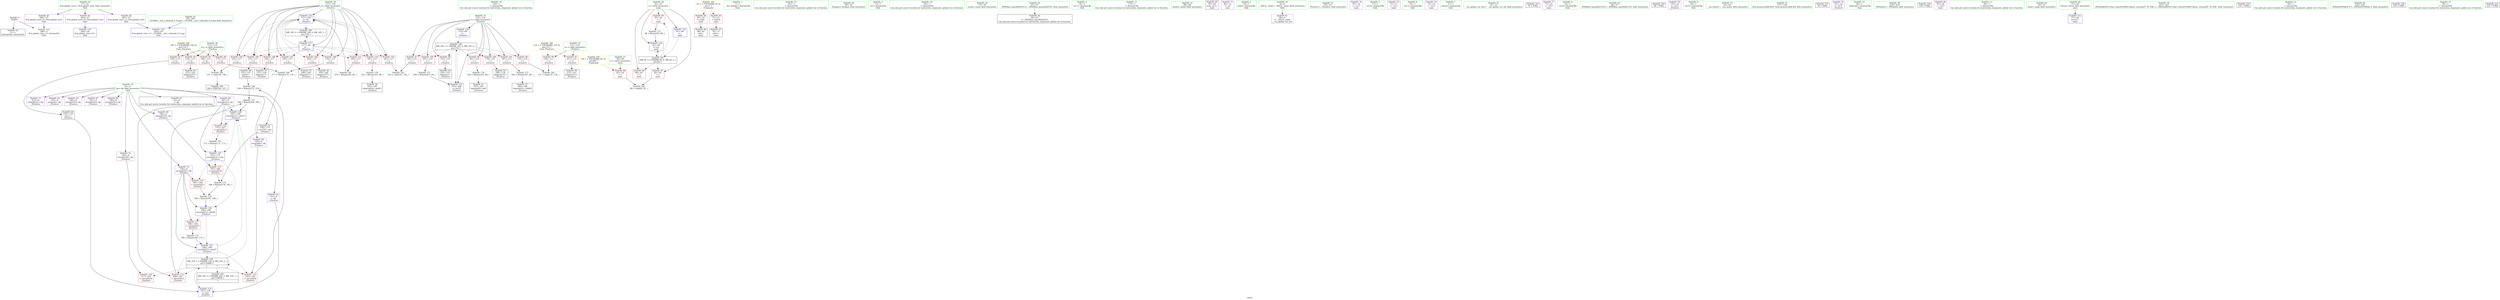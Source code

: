 digraph "SVFG" {
	label="SVFG";

	Node0x55b4343b4c60 [shape=record,color=grey,label="{NodeID: 0\nNullPtr}"];
	Node0x55b4343b4c60 -> Node0x55b4343b6da0[style=solid];
	Node0x55b4343b4c60 -> Node0x55b4343bcf90[style=solid];
	Node0x55b4343c0a40 [shape=record,color=grey,label="{NodeID: 180\n160 = Binary(152, 159, )\n}"];
	Node0x55b4343c0a40 -> Node0x55b4343bfcc0[style=solid];
	Node0x55b4343b73e0 [shape=record,color=red,label="{NodeID: 97\n142\<--115\n\<--i\n_Z5solvev\n}"];
	Node0x55b4343b73e0 -> Node0x55b4343c0ec0[style=solid];
	Node0x55b4343b53d0 [shape=record,color=green,label="{NodeID: 14\n124\<--1\n\<--dummyObj\nCan only get source location for instruction, argument, global var or function.}"];
	Node0x55b4343b7f40 [shape=record,color=red,label="{NodeID: 111\n202\<--117\n\<--j\n_Z5solvev\n}"];
	Node0x55b4343b7f40 -> Node0x55b4343c0bc0[style=solid];
	Node0x55b4343b6090 [shape=record,color=green,label="{NodeID: 28\n61\<--62\ni\<--i_field_insensitive\nmain\n}"];
	Node0x55b4343b6090 -> Node0x55b4343ba370[style=solid];
	Node0x55b4343b6090 -> Node0x55b4343ba440[style=solid];
	Node0x55b4343b6090 -> Node0x55b4343ba510[style=solid];
	Node0x55b4343b6090 -> Node0x55b4343bd160[style=solid];
	Node0x55b4343b6090 -> Node0x55b4343bd230[style=solid];
	Node0x55b4343bd300 [shape=record,color=blue,label="{NodeID: 125\n131\<--130\n\<--conv\n_Z5solvev\n}"];
	Node0x55b4343bd300 -> Node0x55b4343c7cb0[style=dashed];
	Node0x55b4343b6da0 [shape=record,color=black,label="{NodeID: 42\n2\<--3\ndummyVal\<--dummyVal\n}"];
	Node0x55b4343b89b0 [shape=record,color=black,label="{NodeID: 56\n183\<--182\nidxprom17\<--\n_Z5solvev\n}"];
	Node0x55b4343b9510 [shape=record,color=purple,label="{NodeID: 70\n194\<--8\narrayidx25\<--dp\n_Z5solvev\n}"];
	Node0x55b4343b9510 -> Node0x55b4343bcb20[style=solid];
	Node0x55b4343b9510 -> Node0x55b4343bcbf0[style=solid];
	Node0x55b4343b9510 -> Node0x55b4343bd710[style=solid];
	Node0x55b4343b9510 -> Node0x55b4343bd7e0[style=solid];
	Node0x55b4343ba100 [shape=record,color=red,label="{NodeID: 84\n65\<--16\n\<--stdin\nmain\n}"];
	Node0x55b4343ba100 -> Node0x55b4343b7170[style=solid];
	Node0x55b4343b14e0 [shape=record,color=green,label="{NodeID: 1\n7\<--1\n__dso_handle\<--dummyObj\nGlob }"];
	Node0x55b4343c0bc0 [shape=record,color=grey,label="{NodeID: 181\n203 = Binary(202, 80, )\n}"];
	Node0x55b4343c0bc0 -> Node0x55b4343bd8b0[style=solid];
	Node0x55b4343b74b0 [shape=record,color=red,label="{NodeID: 98\n153\<--115\n\<--i\n_Z5solvev\n}"];
	Node0x55b4343b74b0 -> Node0x55b4343b84d0[style=solid];
	Node0x55b4343b5460 [shape=record,color=green,label="{NodeID: 15\n125\<--1\n\<--dummyObj\nCan only get source location for instruction, argument, global var or function.}"];
	Node0x55b4343bb5c0 [shape=record,color=yellow,style=double,label="{NodeID: 195\n6V_1 = ENCHI(MR_6V_0)\npts\{60 \}\nFun[main]}"];
	Node0x55b4343bb5c0 -> Node0x55b4343ba2a0[style=dashed];
	Node0x55b4343b8010 [shape=record,color=red,label="{NodeID: 112\n159\<--158\n\<--arrayidx8\n_Z5solvev\n}"];
	Node0x55b4343b8010 -> Node0x55b4343c0a40[style=solid];
	Node0x55b4343b6160 [shape=record,color=green,label="{NodeID: 29\n69\<--70\nfreopen\<--freopen_field_insensitive\n}"];
	Node0x55b4343bd3d0 [shape=record,color=blue,label="{NodeID: 126\n115\<--80\ni\<--\n_Z5solvev\n}"];
	Node0x55b4343bd3d0 -> Node0x55b4343c72b0[style=dashed];
	Node0x55b4343b6ea0 [shape=record,color=black,label="{NodeID: 43\n10\<--8\n\<--dp\nCan only get source location for instruction, argument, global var or function.}"];
	Node0x55b4343b8a80 [shape=record,color=black,label="{NodeID: 57\n189\<--188\nidxprom21\<--add20\n_Z5solvev\n}"];
	Node0x55b4343b95e0 [shape=record,color=purple,label="{NodeID: 71\n213\<--8\narrayidx32\<--dp\n_Z5solvev\n}"];
	Node0x55b4343bf420 [shape=record,color=black,label="{NodeID: 168\n149 = PHI(126, 147, )\n}"];
	Node0x55b4343ba1d0 [shape=record,color=red,label="{NodeID: 85\n71\<--21\n\<--stdout\nmain\n}"];
	Node0x55b4343ba1d0 -> Node0x55b4343b7240[style=solid];
	Node0x55b4343b1420 [shape=record,color=green,label="{NodeID: 2\n12\<--1\n.str\<--dummyObj\nGlob }"];
	Node0x55b4343c0d40 [shape=record,color=grey,label="{NodeID: 182\n137 = cmp(135, 136, )\n}"];
	Node0x55b4343b7580 [shape=record,color=red,label="{NodeID: 99\n161\<--115\n\<--i\n_Z5solvev\n}"];
	Node0x55b4343b7580 -> Node0x55b4343c08c0[style=solid];
	Node0x55b4343b54f0 [shape=record,color=green,label="{NodeID: 16\n126\<--1\n\<--dummyObj\nCan only get source location for instruction, argument, global var or function.}"];
	Node0x55b4343b80e0 [shape=record,color=red,label="{NodeID: 113\n168\<--167\n\<--arrayidx12\n_Z5solvev\n}"];
	Node0x55b4343b80e0 -> Node0x55b4343bfcc0[style=solid];
	Node0x55b4343b6260 [shape=record,color=green,label="{NodeID: 30\n77\<--78\nscanf\<--scanf_field_insensitive\n}"];
	Node0x55b4343bd4a0 [shape=record,color=blue,label="{NodeID: 127\n117\<--80\nj\<--\n_Z5solvev\n}"];
	Node0x55b4343bd4a0 -> Node0x55b4343b78c0[style=dashed];
	Node0x55b4343bd4a0 -> Node0x55b4343b7990[style=dashed];
	Node0x55b4343bd4a0 -> Node0x55b4343b7a60[style=dashed];
	Node0x55b4343bd4a0 -> Node0x55b4343b7b30[style=dashed];
	Node0x55b4343bd4a0 -> Node0x55b4343b7c00[style=dashed];
	Node0x55b4343bd4a0 -> Node0x55b4343b7cd0[style=dashed];
	Node0x55b4343bd4a0 -> Node0x55b4343b7da0[style=dashed];
	Node0x55b4343bd4a0 -> Node0x55b4343b7e70[style=dashed];
	Node0x55b4343bd4a0 -> Node0x55b4343b7f40[style=dashed];
	Node0x55b4343bd4a0 -> Node0x55b4343bd8b0[style=dashed];
	Node0x55b4343bd4a0 -> Node0x55b4343c77b0[style=dashed];
	Node0x55b4343b6fa0 [shape=record,color=black,label="{NodeID: 44\n40\<--41\n\<--_ZNSt8ios_base4InitD1Ev\nCan only get source location for instruction, argument, global var or function.}"];
	Node0x55b4343b8b50 [shape=record,color=black,label="{NodeID: 58\n193\<--192\nidxprom24\<--add23\n_Z5solvev\n}"];
	Node0x55b4343b96b0 [shape=record,color=purple,label="{NodeID: 72\n216\<--8\narrayidx34\<--dp\n_Z5solvev\n}"];
	Node0x55b4343b96b0 -> Node0x55b4343bccc0[style=solid];
	Node0x55b4343bf9c0 [shape=record,color=grey,label="{NodeID: 169\n177 = Binary(175, 176, )\n}"];
	Node0x55b4343bf9c0 -> Node0x55b4343b8810[style=solid];
	Node0x55b4343ba2a0 [shape=record,color=red,label="{NodeID: 86\n83\<--59\n\<--t\nmain\n}"];
	Node0x55b4343ba2a0 -> Node0x55b4343c11c0[style=solid];
	Node0x55b4343b1300 [shape=record,color=green,label="{NodeID: 3\n14\<--1\n.str.1\<--dummyObj\nGlob }"];
	Node0x55b4343c0ec0 [shape=record,color=grey,label="{NodeID: 183\n143 = cmp(141, 142, )\n}"];
	Node0x55b4343b7650 [shape=record,color=red,label="{NodeID: 100\n179\<--115\n\<--i\n_Z5solvev\n}"];
	Node0x55b4343b7650 -> Node0x55b4343b88e0[style=solid];
	Node0x55b4343b55f0 [shape=record,color=green,label="{NodeID: 17\n173\<--1\n\<--dummyObj\nCan only get source location for instruction, argument, global var or function.}"];
	Node0x55b4343b81b0 [shape=record,color=red,label="{NodeID: 114\n171\<--167\n\<--arrayidx12\n_Z5solvev\n}"];
	Node0x55b4343b81b0 -> Node0x55b4343bfb40[style=solid];
	Node0x55b4343b6360 [shape=record,color=green,label="{NodeID: 31\n89\<--90\nprintf\<--printf_field_insensitive\n}"];
	Node0x55b4343bd570 [shape=record,color=blue,label="{NodeID: 128\n167\<--169\narrayidx12\<--add13\n_Z5solvev\n}"];
	Node0x55b4343bd570 -> Node0x55b4343b81b0[style=dashed];
	Node0x55b4343bd570 -> Node0x55b4343bd640[style=dashed];
	Node0x55b4343b70a0 [shape=record,color=black,label="{NodeID: 45\n56\<--64\nmain_ret\<--\nmain\n}"];
	Node0x55b4343b8c20 [shape=record,color=black,label="{NodeID: 59\n212\<--211\nidxprom31\<--\n_Z5solvev\n}"];
	Node0x55b4343b9780 [shape=record,color=purple,label="{NodeID: 73\n66\<--12\n\<--.str\nmain\n}"];
	Node0x55b4343bfb40 [shape=record,color=grey,label="{NodeID: 170\n172 = Binary(171, 173, )\n}"];
	Node0x55b4343bfb40 -> Node0x55b4343bd640[style=solid];
	Node0x55b4343ba370 [shape=record,color=red,label="{NodeID: 87\n82\<--61\n\<--i\nmain\n}"];
	Node0x55b4343ba370 -> Node0x55b4343c11c0[style=solid];
	Node0x55b4343a1570 [shape=record,color=green,label="{NodeID: 4\n16\<--1\nstdin\<--dummyObj\nGlob }"];
	Node0x55b4343c1040 [shape=record,color=grey,label="{NodeID: 184\n147 = cmp(145, 146, )\n}"];
	Node0x55b4343c1040 -> Node0x55b4343bf420[style=solid];
	Node0x55b4343b7720 [shape=record,color=red,label="{NodeID: 101\n187\<--115\n\<--i\n_Z5solvev\n}"];
	Node0x55b4343b7720 -> Node0x55b4343c05c0[style=solid];
	Node0x55b4343b56f0 [shape=record,color=green,label="{NodeID: 18\n4\<--6\n_ZStL8__ioinit\<--_ZStL8__ioinit_field_insensitive\nGlob }"];
	Node0x55b4343b56f0 -> Node0x55b4343b8dc0[style=solid];
	Node0x55b4343bb860 [shape=record,color=yellow,style=double,label="{NodeID: 198\n12V_1 = ENCHI(MR_12V_0)\npts\{112 \}\nFun[_Z5solvev]}"];
	Node0x55b4343bb860 -> Node0x55b4343ba5e0[style=dashed];
	Node0x55b4343bb860 -> Node0x55b4343ba6b0[style=dashed];
	Node0x55b4343b8280 [shape=record,color=red,label="{NodeID: 115\n185\<--184\n\<--arrayidx18\n_Z5solvev\n}"];
	Node0x55b4343b8280 -> Node0x55b4343c0140[style=solid];
	Node0x55b4343b6460 [shape=record,color=green,label="{NodeID: 32\n92\<--93\n_Z5solvev\<--_Z5solvev_field_insensitive\n}"];
	Node0x55b4343bd640 [shape=record,color=blue,label="{NodeID: 129\n167\<--172\narrayidx12\<--rem\n_Z5solvev\n}"];
	Node0x55b4343bd640 -> Node0x55b4343b8280[style=dashed];
	Node0x55b4343bd640 -> Node0x55b4343bcb20[style=dashed];
	Node0x55b4343bd640 -> Node0x55b4343bd710[style=dashed];
	Node0x55b4343b7170 [shape=record,color=black,label="{NodeID: 46\n68\<--65\ncall\<--\nmain\n}"];
	Node0x55b4343b8cf0 [shape=record,color=black,label="{NodeID: 60\n215\<--214\nidxprom33\<--\n_Z5solvev\n}"];
	Node0x55b4343b9850 [shape=record,color=purple,label="{NodeID: 74\n67\<--14\n\<--.str.1\nmain\n}"];
	Node0x55b4343bfcc0 [shape=record,color=grey,label="{NodeID: 171\n169 = Binary(168, 160, )\n}"];
	Node0x55b4343bfcc0 -> Node0x55b4343bd570[style=solid];
	Node0x55b4343ba440 [shape=record,color=red,label="{NodeID: 88\n86\<--61\n\<--i\nmain\n}"];
	Node0x55b4343b4680 [shape=record,color=green,label="{NodeID: 5\n17\<--1\n.str.2\<--dummyObj\nGlob }"];
	Node0x55b4343c11c0 [shape=record,color=grey,label="{NodeID: 185\n84 = cmp(82, 83, )\n}"];
	Node0x55b4343b77f0 [shape=record,color=red,label="{NodeID: 102\n207\<--115\n\<--i\n_Z5solvev\n}"];
	Node0x55b4343b77f0 -> Node0x55b4343bffc0[style=solid];
	Node0x55b4343b57f0 [shape=record,color=green,label="{NodeID: 19\n8\<--11\ndp\<--dp_field_insensitive\nGlob }"];
	Node0x55b4343b57f0 -> Node0x55b4343b6ea0[style=solid];
	Node0x55b4343b57f0 -> Node0x55b4343b8e90[style=solid];
	Node0x55b4343b57f0 -> Node0x55b4343b8f60[style=solid];
	Node0x55b4343b57f0 -> Node0x55b4343b9030[style=solid];
	Node0x55b4343b57f0 -> Node0x55b4343b9100[style=solid];
	Node0x55b4343b57f0 -> Node0x55b4343b91d0[style=solid];
	Node0x55b4343b57f0 -> Node0x55b4343b92a0[style=solid];
	Node0x55b4343b57f0 -> Node0x55b4343b9370[style=solid];
	Node0x55b4343b57f0 -> Node0x55b4343b9440[style=solid];
	Node0x55b4343b57f0 -> Node0x55b4343b9510[style=solid];
	Node0x55b4343b57f0 -> Node0x55b4343b95e0[style=solid];
	Node0x55b4343b57f0 -> Node0x55b4343b96b0[style=solid];
	Node0x55b4343bb970 [shape=record,color=yellow,style=double,label="{NodeID: 199\n14V_1 = ENCHI(MR_14V_0)\npts\{114 \}\nFun[_Z5solvev]}"];
	Node0x55b4343bb970 -> Node0x55b4343ba780[style=dashed];
	Node0x55b4343bb970 -> Node0x55b4343ba850[style=dashed];
	Node0x55b4343bb970 -> Node0x55b4343ba920[style=dashed];
	Node0x55b4343bb970 -> Node0x55b4343ba9f0[style=dashed];
	Node0x55b4343bcb20 [shape=record,color=red,label="{NodeID: 116\n195\<--194\n\<--arrayidx25\n_Z5solvev\n}"];
	Node0x55b4343bcb20 -> Node0x55b4343c0440[style=solid];
	Node0x55b4343b6560 [shape=record,color=green,label="{NodeID: 33\n111\<--112\nn\<--n_field_insensitive\n_Z5solvev\n}"];
	Node0x55b4343b6560 -> Node0x55b4343ba5e0[style=solid];
	Node0x55b4343b6560 -> Node0x55b4343ba6b0[style=solid];
	Node0x55b4343bd710 [shape=record,color=blue,label="{NodeID: 130\n194\<--196\narrayidx25\<--add26\n_Z5solvev\n}"];
	Node0x55b4343bd710 -> Node0x55b4343bcbf0[style=dashed];
	Node0x55b4343bd710 -> Node0x55b4343bd7e0[style=dashed];
	Node0x55b4343b7240 [shape=record,color=black,label="{NodeID: 47\n74\<--71\ncall1\<--\nmain\n}"];
	Node0x55b4343b8dc0 [shape=record,color=purple,label="{NodeID: 61\n38\<--4\n\<--_ZStL8__ioinit\n__cxx_global_var_init\n}"];
	Node0x55b4343b9920 [shape=record,color=purple,label="{NodeID: 75\n72\<--17\n\<--.str.2\nmain\n}"];
	Node0x55b4343bfe40 [shape=record,color=grey,label="{NodeID: 172\n96 = Binary(95, 80, )\n}"];
	Node0x55b4343bfe40 -> Node0x55b4343bd230[style=solid];
	Node0x55b4343ba510 [shape=record,color=red,label="{NodeID: 89\n95\<--61\n\<--i\nmain\n}"];
	Node0x55b4343ba510 -> Node0x55b4343bfe40[style=solid];
	Node0x55b4343b4710 [shape=record,color=green,label="{NodeID: 6\n19\<--1\n.str.3\<--dummyObj\nGlob }"];
	Node0x55b4343b78c0 [shape=record,color=red,label="{NodeID: 103\n141\<--117\n\<--j\n_Z5solvev\n}"];
	Node0x55b4343b78c0 -> Node0x55b4343c0ec0[style=solid];
	Node0x55b4343b58f0 [shape=record,color=green,label="{NodeID: 20\n27\<--31\nllvm.global_ctors\<--llvm.global_ctors_field_insensitive\nGlob }"];
	Node0x55b4343b58f0 -> Node0x55b4343b9e00[style=solid];
	Node0x55b4343b58f0 -> Node0x55b4343b9f00[style=solid];
	Node0x55b4343b58f0 -> Node0x55b4343ba000[style=solid];
	Node0x55b4343bcbf0 [shape=record,color=red,label="{NodeID: 117\n198\<--194\n\<--arrayidx25\n_Z5solvev\n}"];
	Node0x55b4343bcbf0 -> Node0x55b4343c02c0[style=solid];
	Node0x55b4343b6630 [shape=record,color=green,label="{NodeID: 34\n113\<--114\nm\<--m_field_insensitive\n_Z5solvev\n}"];
	Node0x55b4343b6630 -> Node0x55b4343ba780[style=solid];
	Node0x55b4343b6630 -> Node0x55b4343ba850[style=solid];
	Node0x55b4343b6630 -> Node0x55b4343ba920[style=solid];
	Node0x55b4343b6630 -> Node0x55b4343ba9f0[style=solid];
	Node0x55b4343bd7e0 [shape=record,color=blue,label="{NodeID: 131\n194\<--199\narrayidx25\<--rem27\n_Z5solvev\n}"];
	Node0x55b4343bd7e0 -> Node0x55b4343b8010[style=dashed];
	Node0x55b4343bd7e0 -> Node0x55b4343b80e0[style=dashed];
	Node0x55b4343bd7e0 -> Node0x55b4343bd570[style=dashed];
	Node0x55b4343bd7e0 -> Node0x55b4343c7cb0[style=dashed];
	Node0x55b4343b8330 [shape=record,color=black,label="{NodeID: 48\n130\<--129\nconv\<--\n_Z5solvev\n}"];
	Node0x55b4343b8330 -> Node0x55b4343bd300[style=solid];
	Node0x55b4343b8e90 [shape=record,color=purple,label="{NodeID: 62\n131\<--8\n\<--dp\n_Z5solvev\n}"];
	Node0x55b4343b8e90 -> Node0x55b4343bd300[style=solid];
	Node0x55b4343b99f0 [shape=record,color=purple,label="{NodeID: 76\n73\<--19\n\<--.str.3\nmain\n}"];
	Node0x55b4343bffc0 [shape=record,color=grey,label="{NodeID: 173\n208 = Binary(207, 80, )\n}"];
	Node0x55b4343bffc0 -> Node0x55b4343bd980[style=solid];
	Node0x55b4343ba5e0 [shape=record,color=red,label="{NodeID: 90\n136\<--111\n\<--n\n_Z5solvev\n}"];
	Node0x55b4343ba5e0 -> Node0x55b4343c0d40[style=solid];
	Node0x55b4343b47a0 [shape=record,color=green,label="{NodeID: 7\n21\<--1\nstdout\<--dummyObj\nGlob }"];
	Node0x55b4343b7990 [shape=record,color=red,label="{NodeID: 104\n145\<--117\n\<--j\n_Z5solvev\n}"];
	Node0x55b4343b7990 -> Node0x55b4343c1040[style=solid];
	Node0x55b4343b59f0 [shape=record,color=green,label="{NodeID: 21\n32\<--33\n__cxx_global_var_init\<--__cxx_global_var_init_field_insensitive\n}"];
	Node0x55b4343bccc0 [shape=record,color=red,label="{NodeID: 118\n217\<--216\n\<--arrayidx34\n_Z5solvev\n}"];
	Node0x55b4343b6700 [shape=record,color=green,label="{NodeID: 35\n115\<--116\ni\<--i_field_insensitive\n_Z5solvev\n}"];
	Node0x55b4343b6700 -> Node0x55b4343b7310[style=solid];
	Node0x55b4343b6700 -> Node0x55b4343b73e0[style=solid];
	Node0x55b4343b6700 -> Node0x55b4343b74b0[style=solid];
	Node0x55b4343b6700 -> Node0x55b4343b7580[style=solid];
	Node0x55b4343b6700 -> Node0x55b4343b7650[style=solid];
	Node0x55b4343b6700 -> Node0x55b4343b7720[style=solid];
	Node0x55b4343b6700 -> Node0x55b4343b77f0[style=solid];
	Node0x55b4343b6700 -> Node0x55b4343bd3d0[style=solid];
	Node0x55b4343b6700 -> Node0x55b4343bd980[style=solid];
	Node0x55b4343d2c20 [shape=record,color=black,label="{NodeID: 215\n76 = PHI()\n}"];
	Node0x55b4343bd8b0 [shape=record,color=blue,label="{NodeID: 132\n117\<--203\nj\<--inc\n_Z5solvev\n}"];
	Node0x55b4343bd8b0 -> Node0x55b4343b78c0[style=dashed];
	Node0x55b4343bd8b0 -> Node0x55b4343b7990[style=dashed];
	Node0x55b4343bd8b0 -> Node0x55b4343b7a60[style=dashed];
	Node0x55b4343bd8b0 -> Node0x55b4343b7b30[style=dashed];
	Node0x55b4343bd8b0 -> Node0x55b4343b7c00[style=dashed];
	Node0x55b4343bd8b0 -> Node0x55b4343b7cd0[style=dashed];
	Node0x55b4343bd8b0 -> Node0x55b4343b7da0[style=dashed];
	Node0x55b4343bd8b0 -> Node0x55b4343b7e70[style=dashed];
	Node0x55b4343bd8b0 -> Node0x55b4343b7f40[style=dashed];
	Node0x55b4343bd8b0 -> Node0x55b4343bd8b0[style=dashed];
	Node0x55b4343bd8b0 -> Node0x55b4343c77b0[style=dashed];
	Node0x55b4343b8400 [shape=record,color=black,label="{NodeID: 49\n152\<--151\nconv6\<--\n_Z5solvev\n}"];
	Node0x55b4343b8400 -> Node0x55b4343c0a40[style=solid];
	Node0x55b4343b8f60 [shape=record,color=purple,label="{NodeID: 63\n155\<--8\narrayidx\<--dp\n_Z5solvev\n}"];
	Node0x55b4343b9ac0 [shape=record,color=purple,label="{NodeID: 77\n75\<--22\n\<--.str.4\nmain\n}"];
	Node0x55b4343c0140 [shape=record,color=grey,label="{NodeID: 174\n186 = Binary(178, 185, )\n}"];
	Node0x55b4343c0140 -> Node0x55b4343c0440[style=solid];
	Node0x55b4343ba6b0 [shape=record,color=red,label="{NodeID: 91\n211\<--111\n\<--n\n_Z5solvev\n}"];
	Node0x55b4343ba6b0 -> Node0x55b4343b8c20[style=solid];
	Node0x55b4343b4830 [shape=record,color=green,label="{NodeID: 8\n22\<--1\n.str.4\<--dummyObj\nGlob }"];
	Node0x55b4343c72b0 [shape=record,color=black,label="{NodeID: 188\nMR_16V_3 = PHI(MR_16V_4, MR_16V_2, )\npts\{116 \}\n}"];
	Node0x55b4343c72b0 -> Node0x55b4343b7310[style=dashed];
	Node0x55b4343c72b0 -> Node0x55b4343b73e0[style=dashed];
	Node0x55b4343c72b0 -> Node0x55b4343b74b0[style=dashed];
	Node0x55b4343c72b0 -> Node0x55b4343b7580[style=dashed];
	Node0x55b4343c72b0 -> Node0x55b4343b7650[style=dashed];
	Node0x55b4343c72b0 -> Node0x55b4343b7720[style=dashed];
	Node0x55b4343c72b0 -> Node0x55b4343b77f0[style=dashed];
	Node0x55b4343c72b0 -> Node0x55b4343bd980[style=dashed];
	Node0x55b4343b7a60 [shape=record,color=red,label="{NodeID: 105\n151\<--117\n\<--j\n_Z5solvev\n}"];
	Node0x55b4343b7a60 -> Node0x55b4343b8400[style=solid];
	Node0x55b4343b5af0 [shape=record,color=green,label="{NodeID: 22\n36\<--37\n_ZNSt8ios_base4InitC1Ev\<--_ZNSt8ios_base4InitC1Ev_field_insensitive\n}"];
	Node0x55b4343bcd90 [shape=record,color=blue,label="{NodeID: 119\n244\<--28\nllvm.global_ctors_0\<--\nGlob }"];
	Node0x55b4343b67d0 [shape=record,color=green,label="{NodeID: 36\n117\<--118\nj\<--j_field_insensitive\n_Z5solvev\n}"];
	Node0x55b4343b67d0 -> Node0x55b4343b78c0[style=solid];
	Node0x55b4343b67d0 -> Node0x55b4343b7990[style=solid];
	Node0x55b4343b67d0 -> Node0x55b4343b7a60[style=solid];
	Node0x55b4343b67d0 -> Node0x55b4343b7b30[style=solid];
	Node0x55b4343b67d0 -> Node0x55b4343b7c00[style=solid];
	Node0x55b4343b67d0 -> Node0x55b4343b7cd0[style=solid];
	Node0x55b4343b67d0 -> Node0x55b4343b7da0[style=solid];
	Node0x55b4343b67d0 -> Node0x55b4343b7e70[style=solid];
	Node0x55b4343b67d0 -> Node0x55b4343b7f40[style=solid];
	Node0x55b4343b67d0 -> Node0x55b4343bd4a0[style=solid];
	Node0x55b4343b67d0 -> Node0x55b4343bd8b0[style=solid];
	Node0x55b4343d2d20 [shape=record,color=black,label="{NodeID: 216\n88 = PHI()\n}"];
	Node0x55b4343bd980 [shape=record,color=blue,label="{NodeID: 133\n115\<--208\ni\<--inc29\n_Z5solvev\n}"];
	Node0x55b4343bd980 -> Node0x55b4343c72b0[style=dashed];
	Node0x55b4343b84d0 [shape=record,color=black,label="{NodeID: 50\n154\<--153\nidxprom\<--\n_Z5solvev\n}"];
	Node0x55b4343b9030 [shape=record,color=purple,label="{NodeID: 64\n158\<--8\narrayidx8\<--dp\n_Z5solvev\n}"];
	Node0x55b4343b9030 -> Node0x55b4343b8010[style=solid];
	Node0x55b4343b9b90 [shape=record,color=purple,label="{NodeID: 78\n119\<--22\n\<--.str.4\n_Z5solvev\n}"];
	Node0x55b4343c02c0 [shape=record,color=grey,label="{NodeID: 175\n199 = Binary(198, 173, )\n}"];
	Node0x55b4343c02c0 -> Node0x55b4343bd7e0[style=solid];
	Node0x55b4343ba780 [shape=record,color=red,label="{NodeID: 92\n129\<--113\n\<--m\n_Z5solvev\n}"];
	Node0x55b4343ba780 -> Node0x55b4343b8330[style=solid];
	Node0x55b4343b5100 [shape=record,color=green,label="{NodeID: 9\n24\<--1\n.str.5\<--dummyObj\nGlob }"];
	Node0x55b4343c77b0 [shape=record,color=black,label="{NodeID: 189\nMR_18V_2 = PHI(MR_18V_4, MR_18V_1, )\npts\{118 \}\n}"];
	Node0x55b4343c77b0 -> Node0x55b4343bd4a0[style=dashed];
	Node0x55b4343b7b30 [shape=record,color=red,label="{NodeID: 106\n156\<--117\n\<--j\n_Z5solvev\n}"];
	Node0x55b4343b7b30 -> Node0x55b4343b85a0[style=solid];
	Node0x55b4343b5bf0 [shape=record,color=green,label="{NodeID: 23\n42\<--43\n__cxa_atexit\<--__cxa_atexit_field_insensitive\n}"];
	Node0x55b4343bce90 [shape=record,color=blue,label="{NodeID: 120\n245\<--29\nllvm.global_ctors_1\<--_GLOBAL__sub_I_adurysk_0_0.cpp\nGlob }"];
	Node0x55b4343b68a0 [shape=record,color=green,label="{NodeID: 37\n127\<--128\nllvm.memset.p0i8.i64\<--llvm.memset.p0i8.i64_field_insensitive\n}"];
	Node0x55b4343d2e20 [shape=record,color=black,label="{NodeID: 217\n39 = PHI()\n}"];
	Node0x55b4343b85a0 [shape=record,color=black,label="{NodeID: 51\n157\<--156\nidxprom7\<--\n_Z5solvev\n}"];
	Node0x55b4343b9100 [shape=record,color=purple,label="{NodeID: 65\n164\<--8\narrayidx10\<--dp\n_Z5solvev\n}"];
	Node0x55b4343b9c60 [shape=record,color=purple,label="{NodeID: 79\n121\<--22\n\<--.str.4\n_Z5solvev\n}"];
	Node0x55b4343c0440 [shape=record,color=grey,label="{NodeID: 176\n196 = Binary(195, 186, )\n}"];
	Node0x55b4343c0440 -> Node0x55b4343bd710[style=solid];
	Node0x55b4343ba850 [shape=record,color=red,label="{NodeID: 93\n146\<--113\n\<--m\n_Z5solvev\n}"];
	Node0x55b4343ba850 -> Node0x55b4343c1040[style=solid];
	Node0x55b4343b5190 [shape=record,color=green,label="{NodeID: 10\n26\<--1\n_ZSt4cout\<--dummyObj\nGlob }"];
	Node0x55b4343c7cb0 [shape=record,color=black,label="{NodeID: 190\nMR_10V_3 = PHI(MR_10V_4, MR_10V_2, )\npts\{110000 \}\n|{|<s5>7}}"];
	Node0x55b4343c7cb0 -> Node0x55b4343b8010[style=dashed];
	Node0x55b4343c7cb0 -> Node0x55b4343b80e0[style=dashed];
	Node0x55b4343c7cb0 -> Node0x55b4343bccc0[style=dashed];
	Node0x55b4343c7cb0 -> Node0x55b4343bd570[style=dashed];
	Node0x55b4343c7cb0 -> Node0x55b4343c7cb0[style=dashed];
	Node0x55b4343c7cb0:s5 -> Node0x55b4343baed0[style=dashed,color=blue];
	Node0x55b4343b7c00 [shape=record,color=red,label="{NodeID: 107\n165\<--117\n\<--j\n_Z5solvev\n}"];
	Node0x55b4343b7c00 -> Node0x55b4343b8740[style=solid];
	Node0x55b4343b5cf0 [shape=record,color=green,label="{NodeID: 24\n41\<--47\n_ZNSt8ios_base4InitD1Ev\<--_ZNSt8ios_base4InitD1Ev_field_insensitive\n}"];
	Node0x55b4343b5cf0 -> Node0x55b4343b6fa0[style=solid];
	Node0x55b4343bcf90 [shape=record,color=blue, style = dotted,label="{NodeID: 121\n246\<--3\nllvm.global_ctors_2\<--dummyVal\nGlob }"];
	Node0x55b4343b69a0 [shape=record,color=green,label="{NodeID: 38\n219\<--220\n_ZNSolsEx\<--_ZNSolsEx_field_insensitive\n}"];
	Node0x55b4343d2f20 [shape=record,color=black,label="{NodeID: 218\n120 = PHI()\n}"];
	Node0x55b4343b8670 [shape=record,color=black,label="{NodeID: 52\n163\<--162\nidxprom9\<--add\n_Z5solvev\n}"];
	Node0x55b4343b91d0 [shape=record,color=purple,label="{NodeID: 66\n167\<--8\narrayidx12\<--dp\n_Z5solvev\n}"];
	Node0x55b4343b91d0 -> Node0x55b4343b80e0[style=solid];
	Node0x55b4343b91d0 -> Node0x55b4343b81b0[style=solid];
	Node0x55b4343b91d0 -> Node0x55b4343bd570[style=solid];
	Node0x55b4343b91d0 -> Node0x55b4343bd640[style=solid];
	Node0x55b4343b9d30 [shape=record,color=purple,label="{NodeID: 80\n87\<--24\n\<--.str.5\nmain\n}"];
	Node0x55b4343c05c0 [shape=record,color=grey,label="{NodeID: 177\n188 = Binary(187, 80, )\n}"];
	Node0x55b4343c05c0 -> Node0x55b4343b8a80[style=solid];
	Node0x55b4343ba920 [shape=record,color=red,label="{NodeID: 94\n175\<--113\n\<--m\n_Z5solvev\n}"];
	Node0x55b4343ba920 -> Node0x55b4343bf9c0[style=solid];
	Node0x55b4343b5220 [shape=record,color=green,label="{NodeID: 11\n28\<--1\n\<--dummyObj\nCan only get source location for instruction, argument, global var or function.}"];
	Node0x55b4343c81b0 [shape=record,color=black,label="{NodeID: 191\nMR_8V_3 = PHI(MR_8V_4, MR_8V_2, )\npts\{62 \}\n}"];
	Node0x55b4343c81b0 -> Node0x55b4343ba370[style=dashed];
	Node0x55b4343c81b0 -> Node0x55b4343ba440[style=dashed];
	Node0x55b4343c81b0 -> Node0x55b4343ba510[style=dashed];
	Node0x55b4343c81b0 -> Node0x55b4343bd230[style=dashed];
	Node0x55b4343b7cd0 [shape=record,color=red,label="{NodeID: 108\n176\<--117\n\<--j\n_Z5solvev\n}"];
	Node0x55b4343b7cd0 -> Node0x55b4343bf9c0[style=solid];
	Node0x55b4343b5df0 [shape=record,color=green,label="{NodeID: 25\n54\<--55\nmain\<--main_field_insensitive\n}"];
	Node0x55b4343bd090 [shape=record,color=blue,label="{NodeID: 122\n57\<--64\nretval\<--\nmain\n}"];
	Node0x55b4343b6aa0 [shape=record,color=green,label="{NodeID: 39\n222\<--223\n_ZSt4endlIcSt11char_traitsIcEERSt13basic_ostreamIT_T0_ES6_\<--_ZSt4endlIcSt11char_traitsIcEERSt13basic_ostreamIT_T0_ES6__field_insensitive\n}"];
	Node0x55b4343d3020 [shape=record,color=black,label="{NodeID: 219\n122 = PHI()\n}"];
	Node0x55b4343b8740 [shape=record,color=black,label="{NodeID: 53\n166\<--165\nidxprom11\<--\n_Z5solvev\n}"];
	Node0x55b4343b92a0 [shape=record,color=purple,label="{NodeID: 67\n181\<--8\narrayidx16\<--dp\n_Z5solvev\n}"];
	Node0x55b4343b9e00 [shape=record,color=purple,label="{NodeID: 81\n244\<--27\nllvm.global_ctors_0\<--llvm.global_ctors\nGlob }"];
	Node0x55b4343b9e00 -> Node0x55b4343bcd90[style=solid];
	Node0x55b4343c0740 [shape=record,color=grey,label="{NodeID: 178\n192 = Binary(191, 80, )\n}"];
	Node0x55b4343c0740 -> Node0x55b4343b8b50[style=solid];
	Node0x55b4343ba9f0 [shape=record,color=red,label="{NodeID: 95\n214\<--113\n\<--m\n_Z5solvev\n}"];
	Node0x55b4343ba9f0 -> Node0x55b4343b8cf0[style=solid];
	Node0x55b4343b52b0 [shape=record,color=green,label="{NodeID: 12\n64\<--1\n\<--dummyObj\nCan only get source location for instruction, argument, global var or function.}"];
	Node0x55b4343baed0 [shape=record,color=black,label="{NodeID: 192\nMR_10V_2 = PHI(MR_10V_3, MR_10V_1, )\npts\{110000 \}\n|{<s0>7}}"];
	Node0x55b4343baed0:s0 -> Node0x55b4343bd300[style=dashed,color=red];
	Node0x55b4343b7da0 [shape=record,color=red,label="{NodeID: 109\n182\<--117\n\<--j\n_Z5solvev\n}"];
	Node0x55b4343b7da0 -> Node0x55b4343b89b0[style=solid];
	Node0x55b4343b5ef0 [shape=record,color=green,label="{NodeID: 26\n57\<--58\nretval\<--retval_field_insensitive\nmain\n}"];
	Node0x55b4343b5ef0 -> Node0x55b4343bd090[style=solid];
	Node0x55b4343bd160 [shape=record,color=blue,label="{NodeID: 123\n61\<--80\ni\<--\nmain\n}"];
	Node0x55b4343bd160 -> Node0x55b4343c81b0[style=dashed];
	Node0x55b4343b6ba0 [shape=record,color=green,label="{NodeID: 40\n224\<--225\n_ZNSolsEPFRSoS_E\<--_ZNSolsEPFRSoS_E_field_insensitive\n}"];
	Node0x55b4343d3120 [shape=record,color=black,label="{NodeID: 220\n218 = PHI()\n}"];
	Node0x55b4343b8810 [shape=record,color=black,label="{NodeID: 54\n178\<--177\nconv14\<--sub\n_Z5solvev\n}"];
	Node0x55b4343b8810 -> Node0x55b4343c0140[style=solid];
	Node0x55b4343b9370 [shape=record,color=purple,label="{NodeID: 68\n184\<--8\narrayidx18\<--dp\n_Z5solvev\n}"];
	Node0x55b4343b9370 -> Node0x55b4343b8280[style=solid];
	Node0x55b4343b9f00 [shape=record,color=purple,label="{NodeID: 82\n245\<--27\nllvm.global_ctors_1\<--llvm.global_ctors\nGlob }"];
	Node0x55b4343b9f00 -> Node0x55b4343bce90[style=solid];
	Node0x55b4343c08c0 [shape=record,color=grey,label="{NodeID: 179\n162 = Binary(161, 80, )\n}"];
	Node0x55b4343c08c0 -> Node0x55b4343b8670[style=solid];
	Node0x55b4343b7310 [shape=record,color=red,label="{NodeID: 96\n135\<--115\n\<--i\n_Z5solvev\n}"];
	Node0x55b4343b7310 -> Node0x55b4343c0d40[style=solid];
	Node0x55b4343b5340 [shape=record,color=green,label="{NodeID: 13\n80\<--1\n\<--dummyObj\nCan only get source location for instruction, argument, global var or function.}"];
	Node0x55b4343bb3d0 [shape=record,color=yellow,style=double,label="{NodeID: 193\n2V_1 = ENCHI(MR_2V_0)\npts\{1 \}\nFun[main]}"];
	Node0x55b4343bb3d0 -> Node0x55b4343ba100[style=dashed];
	Node0x55b4343bb3d0 -> Node0x55b4343ba1d0[style=dashed];
	Node0x55b4343b7e70 [shape=record,color=red,label="{NodeID: 110\n191\<--117\n\<--j\n_Z5solvev\n}"];
	Node0x55b4343b7e70 -> Node0x55b4343c0740[style=solid];
	Node0x55b4343b5fc0 [shape=record,color=green,label="{NodeID: 27\n59\<--60\nt\<--t_field_insensitive\nmain\n}"];
	Node0x55b4343b5fc0 -> Node0x55b4343ba2a0[style=solid];
	Node0x55b4343bd230 [shape=record,color=blue,label="{NodeID: 124\n61\<--96\ni\<--inc\nmain\n}"];
	Node0x55b4343bd230 -> Node0x55b4343c81b0[style=dashed];
	Node0x55b4343b6ca0 [shape=record,color=green,label="{NodeID: 41\n29\<--240\n_GLOBAL__sub_I_adurysk_0_0.cpp\<--_GLOBAL__sub_I_adurysk_0_0.cpp_field_insensitive\n}"];
	Node0x55b4343b6ca0 -> Node0x55b4343bce90[style=solid];
	Node0x55b4343d3280 [shape=record,color=black,label="{NodeID: 221\n221 = PHI()\n}"];
	Node0x55b4343b88e0 [shape=record,color=black,label="{NodeID: 55\n180\<--179\nidxprom15\<--\n_Z5solvev\n}"];
	Node0x55b4343b9440 [shape=record,color=purple,label="{NodeID: 69\n190\<--8\narrayidx22\<--dp\n_Z5solvev\n}"];
	Node0x55b4343ba000 [shape=record,color=purple,label="{NodeID: 83\n246\<--27\nllvm.global_ctors_2\<--llvm.global_ctors\nGlob }"];
	Node0x55b4343ba000 -> Node0x55b4343bcf90[style=solid];
}
